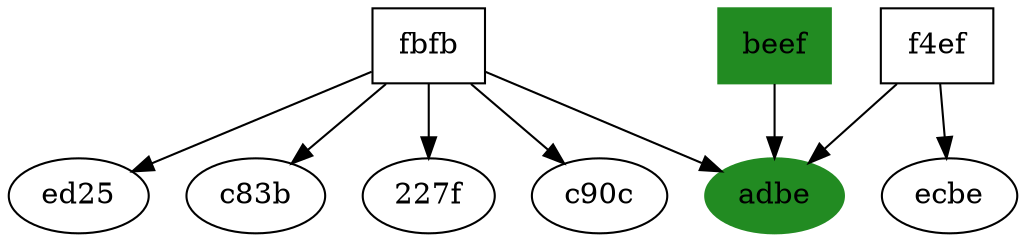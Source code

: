 // Also-Likes
digraph {
	node [shape=box]
	beef [color=forestgreen fillcolor=forestgreen style=filled]
	fbfb
	f4ef
	node [shape=ellipse]
	adbe [color=forestgreen fillcolor=forestgreen style=filled]
	ed25
	c83b
	"227f"
	c90c
	ecbe
	beef -> adbe
	fbfb -> adbe
	fbfb -> ed25
	fbfb -> c83b
	fbfb -> "227f"
	fbfb -> c90c
	f4ef -> ecbe
	f4ef -> adbe
}
